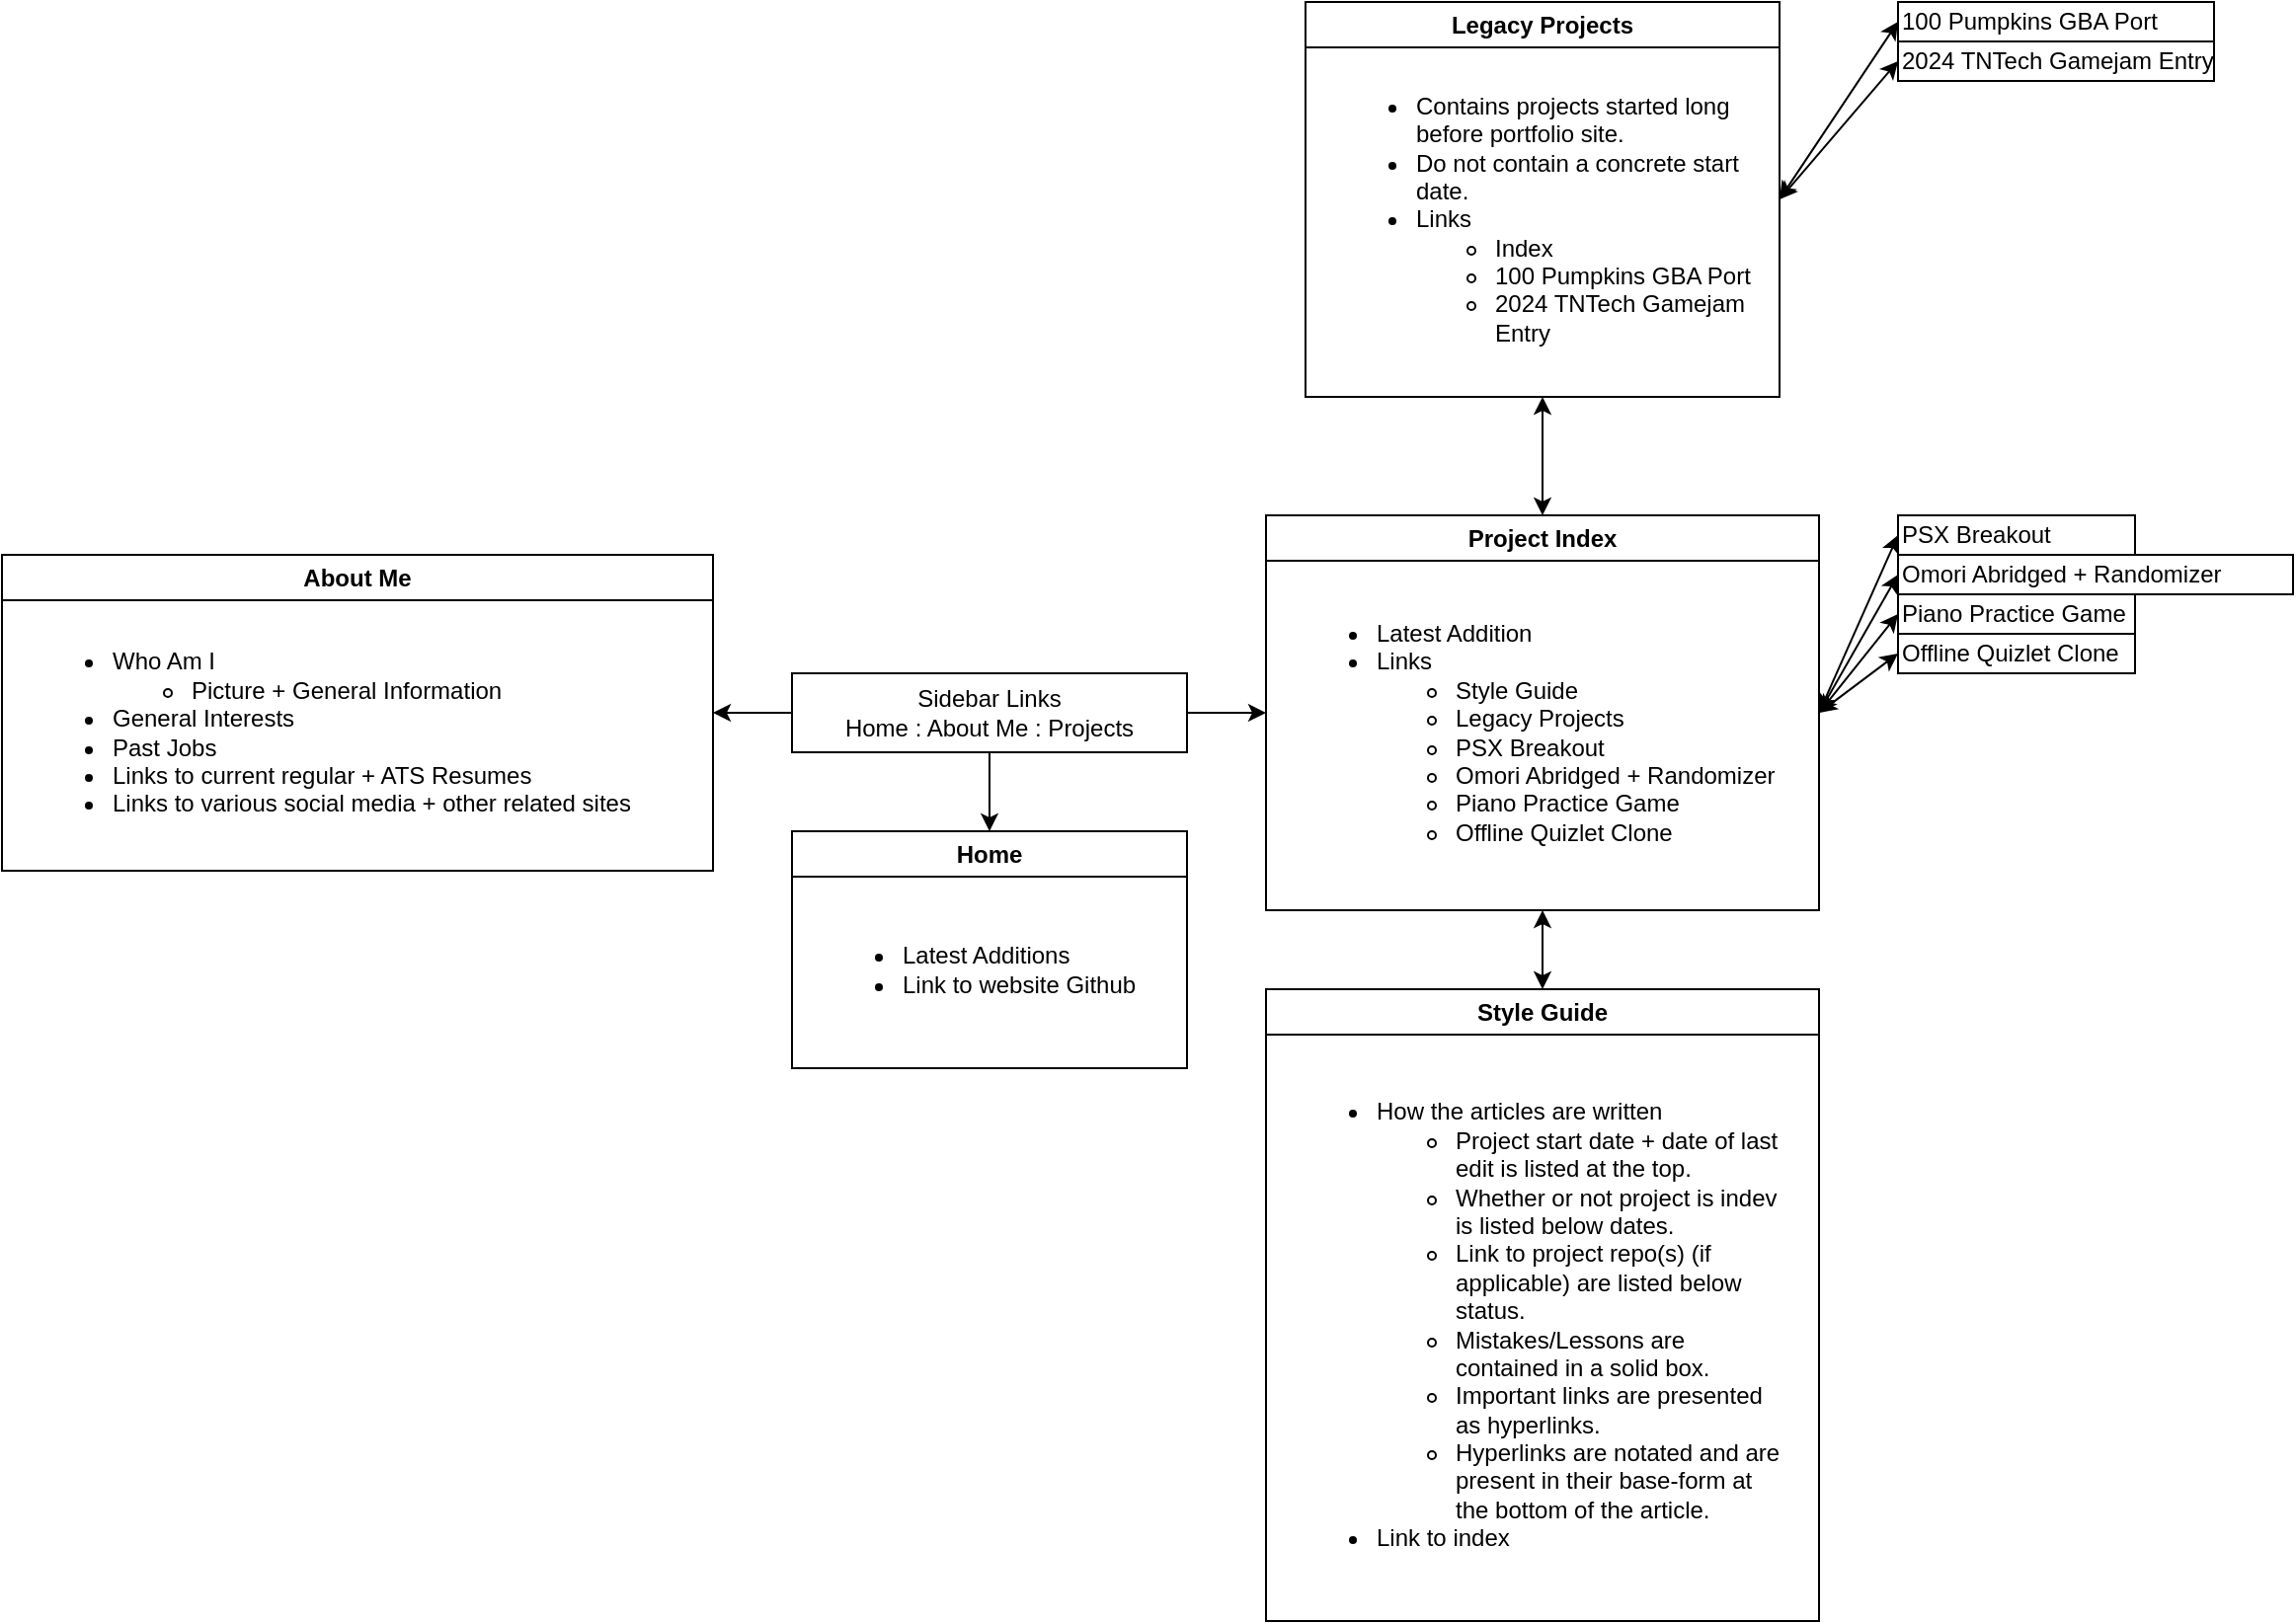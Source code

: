 <mxfile version="26.0.4">
  <diagram name="Page-1" id="IpA9anVdENjcFEySoQMw">
    <mxGraphModel dx="2284" dy="836" grid="1" gridSize="10" guides="1" tooltips="1" connect="1" arrows="1" fold="1" page="1" pageScale="1" pageWidth="850" pageHeight="1100" math="0" shadow="0">
      <root>
        <mxCell id="0" />
        <mxCell id="1" parent="0" />
        <mxCell id="yqHFbLVaZHpWROdvndWL-1" value="Home" style="swimlane;whiteSpace=wrap;html=1;" vertex="1" parent="1">
          <mxGeometry x="160" y="520" width="200" height="120" as="geometry">
            <mxRectangle x="325" y="200" width="70" height="30" as="alternateBounds" />
          </mxGeometry>
        </mxCell>
        <mxCell id="yqHFbLVaZHpWROdvndWL-3" value="&lt;ul&gt;&lt;li&gt;&lt;span style=&quot;background-color: transparent; color: light-dark(rgb(0, 0, 0), rgb(255, 255, 255));&quot;&gt;Latest Additions&lt;/span&gt;&lt;br&gt;&lt;/li&gt;&lt;li&gt;&lt;span style=&quot;background-color: transparent; color: light-dark(rgb(0, 0, 0), rgb(255, 255, 255));&quot;&gt;Link to website Github&lt;/span&gt;&lt;/li&gt;&lt;/ul&gt;" style="text;strokeColor=none;fillColor=none;align=left;verticalAlign=middle;spacingLeft=4;spacingRight=4;overflow=hidden;points=[[0,0.5],[1,0.5]];portConstraint=eastwest;rotatable=0;whiteSpace=wrap;html=1;" vertex="1" parent="yqHFbLVaZHpWROdvndWL-1">
          <mxGeometry x="10" y="30" width="180" height="80" as="geometry" />
        </mxCell>
        <mxCell id="yqHFbLVaZHpWROdvndWL-4" value="About Me" style="swimlane;whiteSpace=wrap;html=1;" vertex="1" parent="1">
          <mxGeometry x="-240" y="380" width="360" height="160" as="geometry" />
        </mxCell>
        <mxCell id="yqHFbLVaZHpWROdvndWL-5" value="&lt;ul&gt;&lt;li&gt;Who Am I&lt;/li&gt;&lt;ul&gt;&lt;li&gt;Picture + General Information&lt;/li&gt;&lt;/ul&gt;&lt;li&gt;General Interests&lt;/li&gt;&lt;li&gt;Past Jobs&lt;/li&gt;&lt;li&gt;Links to current regular + ATS Resumes&lt;/li&gt;&lt;li&gt;Links to various social media + other related sites&lt;/li&gt;&lt;/ul&gt;" style="text;strokeColor=none;fillColor=none;align=left;verticalAlign=middle;spacingLeft=4;spacingRight=4;overflow=hidden;points=[[0,0.5],[1,0.5]];portConstraint=eastwest;rotatable=0;whiteSpace=wrap;html=1;" vertex="1" parent="yqHFbLVaZHpWROdvndWL-4">
          <mxGeometry x="10" y="30" width="340" height="120" as="geometry" />
        </mxCell>
        <mxCell id="yqHFbLVaZHpWROdvndWL-6" value="Sidebar Links&lt;div&gt;Home : About Me : Projects&lt;/div&gt;" style="rounded=0;whiteSpace=wrap;html=1;" vertex="1" parent="1">
          <mxGeometry x="160" y="440" width="200" height="40" as="geometry" />
        </mxCell>
        <mxCell id="yqHFbLVaZHpWROdvndWL-7" value="" style="endArrow=classic;html=1;rounded=0;entryX=1;entryY=0.5;entryDx=0;entryDy=0;exitX=0;exitY=0.5;exitDx=0;exitDy=0;" edge="1" parent="1" source="yqHFbLVaZHpWROdvndWL-6" target="yqHFbLVaZHpWROdvndWL-4">
          <mxGeometry width="50" height="50" relative="1" as="geometry">
            <mxPoint x="270" y="510" as="sourcePoint" />
            <mxPoint x="320" y="460" as="targetPoint" />
          </mxGeometry>
        </mxCell>
        <mxCell id="yqHFbLVaZHpWROdvndWL-8" value="" style="endArrow=classic;html=1;rounded=0;exitX=0.5;exitY=1;exitDx=0;exitDy=0;entryX=0.5;entryY=0;entryDx=0;entryDy=0;" edge="1" parent="1" source="yqHFbLVaZHpWROdvndWL-6" target="yqHFbLVaZHpWROdvndWL-1">
          <mxGeometry width="50" height="50" relative="1" as="geometry">
            <mxPoint x="270" y="510" as="sourcePoint" />
            <mxPoint x="320" y="460" as="targetPoint" />
          </mxGeometry>
        </mxCell>
        <mxCell id="yqHFbLVaZHpWROdvndWL-13" value="Project Index" style="swimlane;whiteSpace=wrap;html=1;startSize=23;" vertex="1" parent="1">
          <mxGeometry x="400" y="360" width="280" height="200" as="geometry" />
        </mxCell>
        <mxCell id="yqHFbLVaZHpWROdvndWL-14" value="&lt;ul&gt;&lt;li&gt;&lt;span style=&quot;background-color: transparent; color: light-dark(rgb(0, 0, 0), rgb(255, 255, 255));&quot;&gt;Latest Addition&lt;/span&gt;&lt;br&gt;&lt;/li&gt;&lt;li&gt;&lt;span style=&quot;background-color: transparent; color: light-dark(rgb(0, 0, 0), rgb(255, 255, 255));&quot;&gt;Links&lt;/span&gt;&lt;/li&gt;&lt;ul&gt;&lt;li&gt;&lt;span style=&quot;background-color: transparent; color: light-dark(rgb(0, 0, 0), rgb(255, 255, 255));&quot;&gt;Style Guide&lt;/span&gt;&lt;/li&gt;&lt;li&gt;&lt;span style=&quot;background-color: transparent; color: light-dark(rgb(0, 0, 0), rgb(255, 255, 255));&quot;&gt;Legacy Projects&lt;/span&gt;&lt;/li&gt;&lt;li&gt;&lt;span style=&quot;background-color: transparent; color: light-dark(rgb(0, 0, 0), rgb(255, 255, 255));&quot;&gt;PSX Breakout&lt;/span&gt;&lt;/li&gt;&lt;li&gt;&lt;span style=&quot;background-color: transparent; color: light-dark(rgb(0, 0, 0), rgb(255, 255, 255));&quot;&gt;Omori Abridged + Randomizer&lt;/span&gt;&lt;/li&gt;&lt;li&gt;Piano Practice Game&lt;/li&gt;&lt;li&gt;Offline Quizlet Clone&lt;/li&gt;&lt;/ul&gt;&lt;/ul&gt;" style="text;strokeColor=none;fillColor=none;align=left;verticalAlign=middle;spacingLeft=4;spacingRight=4;overflow=hidden;points=[[0,0.5],[1,0.5]];portConstraint=eastwest;rotatable=0;whiteSpace=wrap;html=1;" vertex="1" parent="yqHFbLVaZHpWROdvndWL-13">
          <mxGeometry x="10" y="30" width="260" height="160" as="geometry" />
        </mxCell>
        <mxCell id="yqHFbLVaZHpWROdvndWL-15" value="" style="endArrow=classic;html=1;rounded=0;exitX=1;exitY=0.5;exitDx=0;exitDy=0;entryX=0;entryY=0.5;entryDx=0;entryDy=0;" edge="1" parent="1" source="yqHFbLVaZHpWROdvndWL-6" target="yqHFbLVaZHpWROdvndWL-13">
          <mxGeometry width="50" height="50" relative="1" as="geometry">
            <mxPoint x="410" y="520" as="sourcePoint" />
            <mxPoint x="460" y="470" as="targetPoint" />
          </mxGeometry>
        </mxCell>
        <mxCell id="yqHFbLVaZHpWROdvndWL-17" value="Style Guide" style="swimlane;whiteSpace=wrap;html=1;" vertex="1" parent="1">
          <mxGeometry x="400" y="600" width="280" height="320" as="geometry" />
        </mxCell>
        <mxCell id="yqHFbLVaZHpWROdvndWL-19" value="&lt;ul&gt;&lt;li&gt;&lt;span style=&quot;background-color: transparent; color: light-dark(rgb(0, 0, 0), rgb(255, 255, 255));&quot;&gt;How the articles are written&lt;/span&gt;&lt;br&gt;&lt;/li&gt;&lt;ul&gt;&lt;li&gt;Project start date + date of last edit is listed at the top.&lt;/li&gt;&lt;li&gt;Whether or not project is indev is listed below dates.&lt;/li&gt;&lt;li&gt;Link to project repo(s) (if applicable) are listed below status.&lt;/li&gt;&lt;li&gt;Mistakes/Lessons are contained in a solid box.&lt;/li&gt;&lt;li&gt;Important links are presented as hyperlinks.&lt;/li&gt;&lt;li&gt;Hyperlinks are notated and are present in their base-form at the bottom of the article.&lt;/li&gt;&lt;/ul&gt;&lt;li&gt;Link to index&lt;/li&gt;&lt;/ul&gt;" style="text;strokeColor=none;fillColor=none;align=left;verticalAlign=middle;spacingLeft=4;spacingRight=4;overflow=hidden;points=[[0,0.5],[1,0.5]];portConstraint=eastwest;rotatable=0;whiteSpace=wrap;html=1;" vertex="1" parent="yqHFbLVaZHpWROdvndWL-17">
          <mxGeometry x="10" y="30" width="260" height="280" as="geometry" />
        </mxCell>
        <mxCell id="yqHFbLVaZHpWROdvndWL-21" value="Legacy Projects" style="swimlane;whiteSpace=wrap;html=1;" vertex="1" parent="1">
          <mxGeometry x="420" y="100" width="240" height="200" as="geometry">
            <mxRectangle x="420" y="100" width="130" height="30" as="alternateBounds" />
          </mxGeometry>
        </mxCell>
        <mxCell id="yqHFbLVaZHpWROdvndWL-22" value="&lt;ul&gt;&lt;li&gt;Contains projects started long before portfolio site.&lt;/li&gt;&lt;li&gt;Do not contain a concrete start date.&lt;/li&gt;&lt;li&gt;Links&lt;/li&gt;&lt;ul&gt;&lt;li&gt;Index&lt;/li&gt;&lt;li&gt;100 Pumpkins GBA Port&lt;/li&gt;&lt;li&gt;2024 TNTech Gamejam Entry&lt;/li&gt;&lt;/ul&gt;&lt;/ul&gt;" style="text;strokeColor=none;fillColor=none;align=left;verticalAlign=middle;spacingLeft=4;spacingRight=4;overflow=hidden;points=[[0,0.5],[1,0.5]];portConstraint=eastwest;rotatable=0;whiteSpace=wrap;html=1;" vertex="1" parent="yqHFbLVaZHpWROdvndWL-21">
          <mxGeometry x="10" y="30" width="220" height="160" as="geometry" />
        </mxCell>
        <mxCell id="yqHFbLVaZHpWROdvndWL-25" value="PSX Breakout" style="rounded=0;whiteSpace=wrap;html=1;align=left;" vertex="1" parent="1">
          <mxGeometry x="720" y="360" width="120" height="20" as="geometry" />
        </mxCell>
        <mxCell id="yqHFbLVaZHpWROdvndWL-26" value="Omori Abridged + Randomizer" style="rounded=0;whiteSpace=wrap;html=1;align=left;" vertex="1" parent="1">
          <mxGeometry x="720" y="380" width="200" height="20" as="geometry" />
        </mxCell>
        <mxCell id="yqHFbLVaZHpWROdvndWL-27" value="Piano Practice Game" style="rounded=0;whiteSpace=wrap;html=1;align=left;" vertex="1" parent="1">
          <mxGeometry x="720" y="400" width="120" height="20" as="geometry" />
        </mxCell>
        <mxCell id="yqHFbLVaZHpWROdvndWL-28" value="100 Pumpkins GBA Port" style="rounded=0;whiteSpace=wrap;html=1;align=left;" vertex="1" parent="1">
          <mxGeometry x="720" y="100" width="160" height="20" as="geometry" />
        </mxCell>
        <mxCell id="yqHFbLVaZHpWROdvndWL-29" value="2024 TNTech Gamejam Entry" style="rounded=0;whiteSpace=wrap;html=1;align=left;" vertex="1" parent="1">
          <mxGeometry x="720" y="120" width="160" height="20" as="geometry" />
        </mxCell>
        <mxCell id="yqHFbLVaZHpWROdvndWL-30" value="" style="endArrow=classic;startArrow=classic;html=1;rounded=0;entryX=0.5;entryY=1;entryDx=0;entryDy=0;exitX=0.5;exitY=0;exitDx=0;exitDy=0;" edge="1" parent="1" source="yqHFbLVaZHpWROdvndWL-13" target="yqHFbLVaZHpWROdvndWL-21">
          <mxGeometry width="50" height="50" relative="1" as="geometry">
            <mxPoint x="600" y="530" as="sourcePoint" />
            <mxPoint x="650" y="480" as="targetPoint" />
          </mxGeometry>
        </mxCell>
        <mxCell id="yqHFbLVaZHpWROdvndWL-31" value="" style="endArrow=classic;startArrow=classic;html=1;rounded=0;entryX=0.5;entryY=1;entryDx=0;entryDy=0;exitX=0.5;exitY=0;exitDx=0;exitDy=0;" edge="1" parent="1" source="yqHFbLVaZHpWROdvndWL-17" target="yqHFbLVaZHpWROdvndWL-13">
          <mxGeometry width="50" height="50" relative="1" as="geometry">
            <mxPoint x="890" y="670" as="sourcePoint" />
            <mxPoint x="890" y="610" as="targetPoint" />
          </mxGeometry>
        </mxCell>
        <mxCell id="yqHFbLVaZHpWROdvndWL-32" value="" style="endArrow=classic;startArrow=classic;html=1;rounded=0;entryX=0;entryY=0.5;entryDx=0;entryDy=0;" edge="1" parent="1" target="yqHFbLVaZHpWROdvndWL-28">
          <mxGeometry width="50" height="50" relative="1" as="geometry">
            <mxPoint x="660" y="200" as="sourcePoint" />
            <mxPoint x="710" y="230" as="targetPoint" />
          </mxGeometry>
        </mxCell>
        <mxCell id="yqHFbLVaZHpWROdvndWL-33" value="" style="endArrow=classic;startArrow=classic;html=1;rounded=0;entryX=0;entryY=0.5;entryDx=0;entryDy=0;exitX=1;exitY=0.5;exitDx=0;exitDy=0;" edge="1" parent="1" source="yqHFbLVaZHpWROdvndWL-21" target="yqHFbLVaZHpWROdvndWL-29">
          <mxGeometry width="50" height="50" relative="1" as="geometry">
            <mxPoint x="660" y="280" as="sourcePoint" />
            <mxPoint x="710" y="230" as="targetPoint" />
          </mxGeometry>
        </mxCell>
        <mxCell id="yqHFbLVaZHpWROdvndWL-34" value="" style="endArrow=classic;startArrow=classic;html=1;rounded=0;entryX=0;entryY=0.5;entryDx=0;entryDy=0;exitX=1;exitY=0.5;exitDx=0;exitDy=0;" edge="1" parent="1" source="yqHFbLVaZHpWROdvndWL-13" target="yqHFbLVaZHpWROdvndWL-25">
          <mxGeometry width="50" height="50" relative="1" as="geometry">
            <mxPoint x="660" y="280" as="sourcePoint" />
            <mxPoint x="710" y="230" as="targetPoint" />
          </mxGeometry>
        </mxCell>
        <mxCell id="yqHFbLVaZHpWROdvndWL-35" value="" style="endArrow=classic;startArrow=classic;html=1;rounded=0;entryX=0;entryY=0.5;entryDx=0;entryDy=0;exitX=1;exitY=0.5;exitDx=0;exitDy=0;" edge="1" parent="1" source="yqHFbLVaZHpWROdvndWL-13" target="yqHFbLVaZHpWROdvndWL-26">
          <mxGeometry width="50" height="50" relative="1" as="geometry">
            <mxPoint x="660" y="280" as="sourcePoint" />
            <mxPoint x="710" y="230" as="targetPoint" />
          </mxGeometry>
        </mxCell>
        <mxCell id="yqHFbLVaZHpWROdvndWL-36" value="" style="endArrow=classic;startArrow=classic;html=1;rounded=0;entryX=0;entryY=0.5;entryDx=0;entryDy=0;exitX=1;exitY=0.5;exitDx=0;exitDy=0;" edge="1" parent="1" source="yqHFbLVaZHpWROdvndWL-13" target="yqHFbLVaZHpWROdvndWL-27">
          <mxGeometry width="50" height="50" relative="1" as="geometry">
            <mxPoint x="660" y="280" as="sourcePoint" />
            <mxPoint x="710" y="230" as="targetPoint" />
          </mxGeometry>
        </mxCell>
        <mxCell id="yqHFbLVaZHpWROdvndWL-38" value="Offline Quizlet Clone" style="rounded=0;whiteSpace=wrap;html=1;align=left;" vertex="1" parent="1">
          <mxGeometry x="720" y="420" width="120" height="20" as="geometry" />
        </mxCell>
        <mxCell id="yqHFbLVaZHpWROdvndWL-39" value="" style="endArrow=classic;startArrow=classic;html=1;rounded=0;entryX=0;entryY=0.5;entryDx=0;entryDy=0;exitX=1;exitY=0.5;exitDx=0;exitDy=0;" edge="1" parent="1" target="yqHFbLVaZHpWROdvndWL-38" source="yqHFbLVaZHpWROdvndWL-13">
          <mxGeometry width="50" height="50" relative="1" as="geometry">
            <mxPoint x="680" y="480" as="sourcePoint" />
            <mxPoint x="710" y="250" as="targetPoint" />
          </mxGeometry>
        </mxCell>
      </root>
    </mxGraphModel>
  </diagram>
</mxfile>
